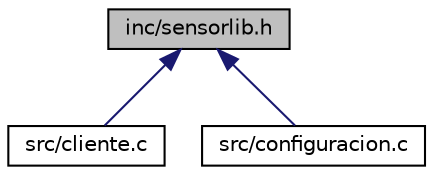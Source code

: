 digraph "inc/sensorlib.h"
{
  edge [fontname="Helvetica",fontsize="10",labelfontname="Helvetica",labelfontsize="10"];
  node [fontname="Helvetica",fontsize="10",shape=record];
  Node1 [label="inc/sensorlib.h",height=0.2,width=0.4,color="black", fillcolor="grey75", style="filled", fontcolor="black"];
  Node1 -> Node2 [dir="back",color="midnightblue",fontsize="10",style="solid",fontname="Helvetica"];
  Node2 [label="src/cliente.c",height=0.2,width=0.4,color="black", fillcolor="white", style="filled",URL="$d4/dc4/cliente_8c.html",tooltip="El cliente (RPI) es el encargado de recibir las señales desde los sensores y enviarlos mediante el pr..."];
  Node1 -> Node3 [dir="back",color="midnightblue",fontsize="10",style="solid",fontname="Helvetica"];
  Node3 [label="src/configuracion.c",height=0.2,width=0.4,color="black", fillcolor="white", style="filled",URL="$d3/d5e/configuracion_8c.html"];
}
